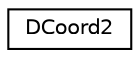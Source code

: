 digraph "Graphical Class Hierarchy"
{
  edge [fontname="Helvetica",fontsize="10",labelfontname="Helvetica",labelfontsize="10"];
  node [fontname="Helvetica",fontsize="10",shape=record];
  rankdir="LR";
  Node0 [label="DCoord2",height=0.2,width=0.4,color="black", fillcolor="white", style="filled",URL="$structDCoord2.html"];
}
